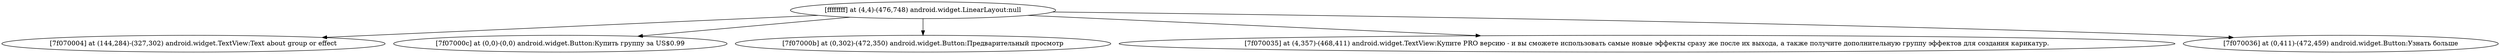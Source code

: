 strict digraph G {
  1 [ label="[ffffffff] at (4,4)-(476,748) android.widget.LinearLayout:null" ];
  2 [ label="[7f070004] at (144,284)-(327,302) android.widget.TextView:Text about group or effect" ];
  3 [ label="[7f07000c] at (0,0)-(0,0) android.widget.Button:Купить группу за US$0.99" ];
  4 [ label="[7f07000b] at (0,302)-(472,350) android.widget.Button:Предварительный просмотр" ];
  5 [ label="[7f070035] at (4,357)-(468,411) android.widget.TextView:Купите PRO версию - и вы сможете использовать самые новые эффекты сразу же после их выхода, а также получите дополнительную группу эффектов для создания карикатур." ];
  6 [ label="[7f070036] at (0,411)-(472,459) android.widget.Button:Узнать больше" ];
  1 -> 2;
  1 -> 3;
  1 -> 4;
  1 -> 5;
  1 -> 6;
}
